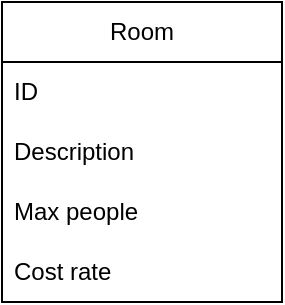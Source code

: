<mxfile version="20.8.3" type="device"><diagram id="Iv2AHms-nDMuSLejYCWD" name="Strona-1"><mxGraphModel dx="857" dy="463" grid="1" gridSize="10" guides="1" tooltips="1" connect="1" arrows="1" fold="1" page="1" pageScale="1" pageWidth="827" pageHeight="1169" math="0" shadow="0"><root><mxCell id="0"/><mxCell id="1" parent="0"/><mxCell id="kq9BNl9i-QgsVwK2is04-32" value="Room" style="swimlane;fontStyle=0;childLayout=stackLayout;horizontal=1;startSize=30;horizontalStack=0;resizeParent=1;resizeParentMax=0;resizeLast=0;collapsible=1;marginBottom=0;whiteSpace=wrap;html=1;swimlaneLine=1;" vertex="1" parent="1"><mxGeometry x="300" y="340" width="140" height="150" as="geometry"><mxRectangle x="300" y="340" width="70" height="30" as="alternateBounds"/></mxGeometry></mxCell><mxCell id="kq9BNl9i-QgsVwK2is04-33" value="ID" style="text;strokeColor=none;fillColor=none;align=left;verticalAlign=middle;spacingLeft=4;spacingRight=4;overflow=hidden;points=[[0,0.5],[1,0.5]];portConstraint=eastwest;rotatable=0;whiteSpace=wrap;html=1;" vertex="1" parent="kq9BNl9i-QgsVwK2is04-32"><mxGeometry y="30" width="140" height="30" as="geometry"/></mxCell><mxCell id="kq9BNl9i-QgsVwK2is04-34" value="Description" style="text;strokeColor=none;fillColor=none;align=left;verticalAlign=middle;spacingLeft=4;spacingRight=4;overflow=hidden;points=[[0,0.5],[1,0.5]];portConstraint=eastwest;rotatable=0;whiteSpace=wrap;html=1;" vertex="1" parent="kq9BNl9i-QgsVwK2is04-32"><mxGeometry y="60" width="140" height="30" as="geometry"/></mxCell><mxCell id="kq9BNl9i-QgsVwK2is04-37" value="Max people" style="text;strokeColor=none;fillColor=none;align=left;verticalAlign=middle;spacingLeft=4;spacingRight=4;overflow=hidden;points=[[0,0.5],[1,0.5]];portConstraint=eastwest;rotatable=0;whiteSpace=wrap;html=1;" vertex="1" parent="kq9BNl9i-QgsVwK2is04-32"><mxGeometry y="90" width="140" height="30" as="geometry"/></mxCell><mxCell id="kq9BNl9i-QgsVwK2is04-35" value="Cost rate" style="text;strokeColor=none;fillColor=none;align=left;verticalAlign=middle;spacingLeft=4;spacingRight=4;overflow=hidden;points=[[0,0.5],[1,0.5]];portConstraint=eastwest;rotatable=0;whiteSpace=wrap;html=1;" vertex="1" parent="kq9BNl9i-QgsVwK2is04-32"><mxGeometry y="120" width="140" height="30" as="geometry"/></mxCell></root></mxGraphModel></diagram></mxfile>
